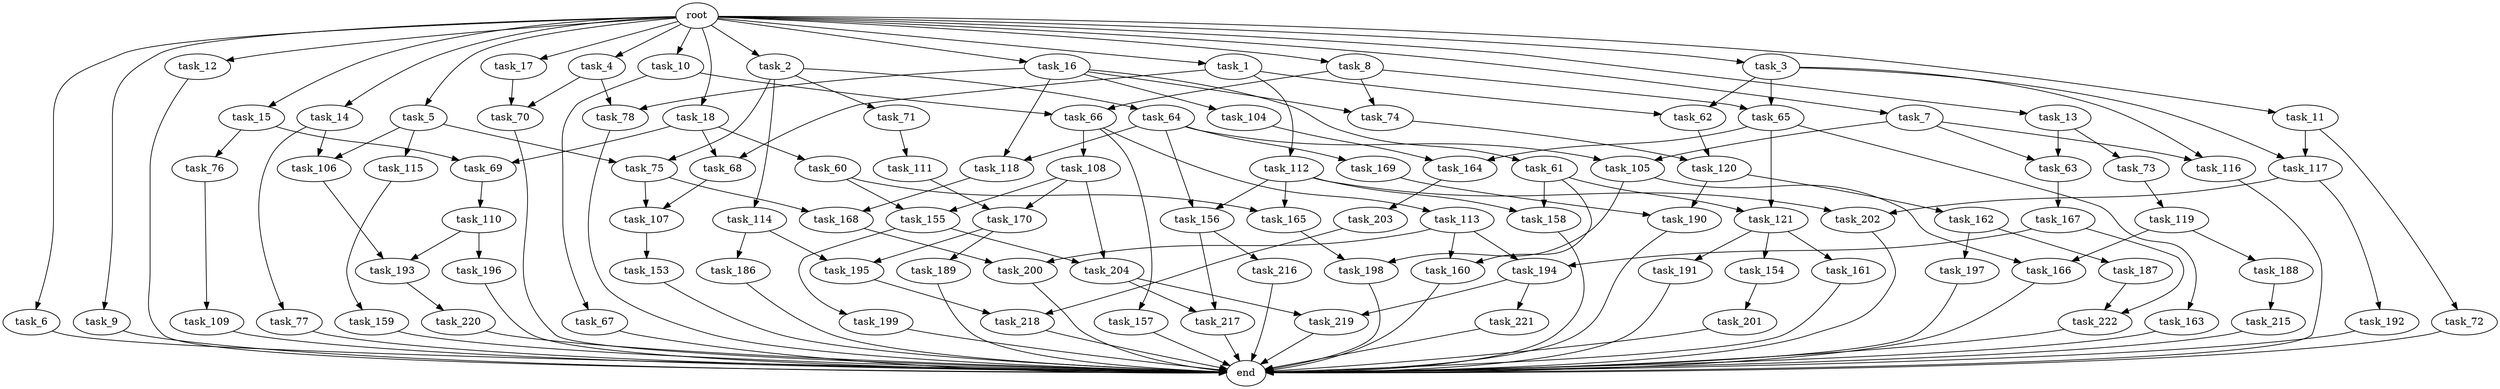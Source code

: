 digraph G {
  root [size="0.000000"];
  task_1 [size="102.400000"];
  task_2 [size="102.400000"];
  task_3 [size="102.400000"];
  task_4 [size="102.400000"];
  task_5 [size="102.400000"];
  task_6 [size="102.400000"];
  task_7 [size="102.400000"];
  task_8 [size="102.400000"];
  task_9 [size="102.400000"];
  task_10 [size="102.400000"];
  task_11 [size="102.400000"];
  task_12 [size="102.400000"];
  task_13 [size="102.400000"];
  task_14 [size="102.400000"];
  task_15 [size="102.400000"];
  task_16 [size="102.400000"];
  task_17 [size="102.400000"];
  task_18 [size="102.400000"];
  task_60 [size="42090679500.800003"];
  task_61 [size="7730941132.800000"];
  task_62 [size="91053306675.200012"];
  task_63 [size="139156940390.399994"];
  task_64 [size="3435973836.800000"];
  task_65 [size="111669149696.000000"];
  task_66 [size="97066260889.600006"];
  task_67 [size="54975581388.800003"];
  task_68 [size="63565515980.800003"];
  task_69 [size="63565515980.800003"];
  task_70 [size="73014444032.000000"];
  task_71 [size="3435973836.800000"];
  task_72 [size="69578470195.199997"];
  task_73 [size="69578470195.199997"];
  task_74 [size="49821620633.600006"];
  task_75 [size="45526653337.600006"];
  task_76 [size="21474836480.000000"];
  task_77 [size="3435973836.800000"];
  task_78 [size="77309411328.000000"];
  task_104 [size="7730941132.800000"];
  task_105 [size="91053306675.200012"];
  task_106 [size="45526653337.600006"];
  task_107 [size="42949672960.000000"];
  task_108 [size="69578470195.199997"];
  task_109 [size="13743895347.200001"];
  task_110 [size="21474836480.000000"];
  task_111 [size="85899345920.000000"];
  task_112 [size="21474836480.000000"];
  task_113 [size="69578470195.199997"];
  task_114 [size="3435973836.800000"];
  task_115 [size="42090679500.800003"];
  task_116 [size="139156940390.399994"];
  task_117 [size="139156940390.399994"];
  task_118 [size="29205777612.800003"];
  task_119 [size="54975581388.800003"];
  task_120 [size="85899345920.000000"];
  task_121 [size="100502234726.400009"];
  task_153 [size="21474836480.000000"];
  task_154 [size="30923764531.200001"];
  task_155 [size="21474836480.000000"];
  task_156 [size="42949672960.000000"];
  task_157 [size="69578470195.199997"];
  task_158 [size="52398601011.200005"];
  task_159 [size="42090679500.800003"];
  task_160 [size="61847529062.400002"];
  task_161 [size="30923764531.200001"];
  task_162 [size="42090679500.800003"];
  task_163 [size="69578470195.199997"];
  task_164 [size="111669149696.000000"];
  task_165 [size="29205777612.800003"];
  task_166 [size="97066260889.600006"];
  task_167 [size="42090679500.800003"];
  task_168 [size="91053306675.200012"];
  task_169 [size="21474836480.000000"];
  task_170 [size="55834574848.000000"];
  task_186 [size="30923764531.200001"];
  task_187 [size="7730941132.800000"];
  task_188 [size="42090679500.800003"];
  task_189 [size="42090679500.800003"];
  task_190 [size="63565515980.800003"];
  task_191 [size="30923764531.200001"];
  task_192 [size="69578470195.199997"];
  task_193 [size="83322365542.400009"];
  task_194 [size="44667659878.400002"];
  task_195 [size="73014444032.000000"];
  task_196 [size="13743895347.200001"];
  task_197 [size="7730941132.800000"];
  task_198 [size="68719476736.000000"];
  task_199 [size="85899345920.000000"];
  task_200 [size="100502234726.400009"];
  task_201 [size="85899345920.000000"];
  task_202 [size="91053306675.200012"];
  task_203 [size="3435973836.800000"];
  task_204 [size="99643241267.200012"];
  task_215 [size="21474836480.000000"];
  task_216 [size="85899345920.000000"];
  task_217 [size="107374182400.000000"];
  task_218 [size="124554051584.000000"];
  task_219 [size="91053306675.200012"];
  task_220 [size="42090679500.800003"];
  task_221 [size="69578470195.199997"];
  task_222 [size="83322365542.400009"];
  end [size="0.000000"];

  root -> task_1 [size="1.000000"];
  root -> task_2 [size="1.000000"];
  root -> task_3 [size="1.000000"];
  root -> task_4 [size="1.000000"];
  root -> task_5 [size="1.000000"];
  root -> task_6 [size="1.000000"];
  root -> task_7 [size="1.000000"];
  root -> task_8 [size="1.000000"];
  root -> task_9 [size="1.000000"];
  root -> task_10 [size="1.000000"];
  root -> task_11 [size="1.000000"];
  root -> task_12 [size="1.000000"];
  root -> task_13 [size="1.000000"];
  root -> task_14 [size="1.000000"];
  root -> task_15 [size="1.000000"];
  root -> task_16 [size="1.000000"];
  root -> task_17 [size="1.000000"];
  root -> task_18 [size="1.000000"];
  task_1 -> task_62 [size="209715200.000000"];
  task_1 -> task_68 [size="209715200.000000"];
  task_1 -> task_112 [size="209715200.000000"];
  task_2 -> task_64 [size="33554432.000000"];
  task_2 -> task_71 [size="33554432.000000"];
  task_2 -> task_75 [size="33554432.000000"];
  task_2 -> task_114 [size="33554432.000000"];
  task_3 -> task_62 [size="679477248.000000"];
  task_3 -> task_65 [size="679477248.000000"];
  task_3 -> task_116 [size="679477248.000000"];
  task_3 -> task_117 [size="679477248.000000"];
  task_4 -> task_70 [size="679477248.000000"];
  task_4 -> task_78 [size="679477248.000000"];
  task_5 -> task_75 [size="411041792.000000"];
  task_5 -> task_106 [size="411041792.000000"];
  task_5 -> task_115 [size="411041792.000000"];
  task_6 -> end [size="1.000000"];
  task_7 -> task_63 [size="679477248.000000"];
  task_7 -> task_105 [size="679477248.000000"];
  task_7 -> task_116 [size="679477248.000000"];
  task_8 -> task_65 [size="411041792.000000"];
  task_8 -> task_66 [size="411041792.000000"];
  task_8 -> task_74 [size="411041792.000000"];
  task_9 -> end [size="1.000000"];
  task_10 -> task_66 [size="536870912.000000"];
  task_10 -> task_67 [size="536870912.000000"];
  task_11 -> task_72 [size="679477248.000000"];
  task_11 -> task_117 [size="679477248.000000"];
  task_12 -> end [size="1.000000"];
  task_13 -> task_63 [size="679477248.000000"];
  task_13 -> task_73 [size="679477248.000000"];
  task_14 -> task_77 [size="33554432.000000"];
  task_14 -> task_106 [size="33554432.000000"];
  task_15 -> task_69 [size="209715200.000000"];
  task_15 -> task_76 [size="209715200.000000"];
  task_16 -> task_61 [size="75497472.000000"];
  task_16 -> task_74 [size="75497472.000000"];
  task_16 -> task_78 [size="75497472.000000"];
  task_16 -> task_104 [size="75497472.000000"];
  task_16 -> task_118 [size="75497472.000000"];
  task_17 -> task_70 [size="33554432.000000"];
  task_18 -> task_60 [size="411041792.000000"];
  task_18 -> task_68 [size="411041792.000000"];
  task_18 -> task_69 [size="411041792.000000"];
  task_60 -> task_155 [size="75497472.000000"];
  task_60 -> task_165 [size="75497472.000000"];
  task_61 -> task_121 [size="301989888.000000"];
  task_61 -> task_158 [size="301989888.000000"];
  task_61 -> task_160 [size="301989888.000000"];
  task_62 -> task_120 [size="301989888.000000"];
  task_63 -> task_167 [size="411041792.000000"];
  task_64 -> task_105 [size="209715200.000000"];
  task_64 -> task_118 [size="209715200.000000"];
  task_64 -> task_156 [size="209715200.000000"];
  task_64 -> task_169 [size="209715200.000000"];
  task_65 -> task_121 [size="679477248.000000"];
  task_65 -> task_163 [size="679477248.000000"];
  task_65 -> task_164 [size="679477248.000000"];
  task_66 -> task_108 [size="679477248.000000"];
  task_66 -> task_113 [size="679477248.000000"];
  task_66 -> task_157 [size="679477248.000000"];
  task_67 -> end [size="1.000000"];
  task_68 -> task_107 [size="209715200.000000"];
  task_69 -> task_110 [size="209715200.000000"];
  task_70 -> end [size="1.000000"];
  task_71 -> task_111 [size="838860800.000000"];
  task_72 -> end [size="1.000000"];
  task_73 -> task_119 [size="536870912.000000"];
  task_74 -> task_120 [size="536870912.000000"];
  task_75 -> task_107 [size="209715200.000000"];
  task_75 -> task_168 [size="209715200.000000"];
  task_76 -> task_109 [size="134217728.000000"];
  task_77 -> end [size="1.000000"];
  task_78 -> end [size="1.000000"];
  task_104 -> task_164 [size="411041792.000000"];
  task_105 -> task_166 [size="536870912.000000"];
  task_105 -> task_198 [size="536870912.000000"];
  task_106 -> task_193 [size="679477248.000000"];
  task_107 -> task_153 [size="209715200.000000"];
  task_108 -> task_155 [size="134217728.000000"];
  task_108 -> task_170 [size="134217728.000000"];
  task_108 -> task_204 [size="134217728.000000"];
  task_109 -> end [size="1.000000"];
  task_110 -> task_193 [size="134217728.000000"];
  task_110 -> task_196 [size="134217728.000000"];
  task_111 -> task_170 [size="411041792.000000"];
  task_112 -> task_156 [size="209715200.000000"];
  task_112 -> task_158 [size="209715200.000000"];
  task_112 -> task_165 [size="209715200.000000"];
  task_112 -> task_202 [size="209715200.000000"];
  task_113 -> task_160 [size="301989888.000000"];
  task_113 -> task_194 [size="301989888.000000"];
  task_113 -> task_200 [size="301989888.000000"];
  task_114 -> task_186 [size="301989888.000000"];
  task_114 -> task_195 [size="301989888.000000"];
  task_115 -> task_159 [size="411041792.000000"];
  task_116 -> end [size="1.000000"];
  task_117 -> task_192 [size="679477248.000000"];
  task_117 -> task_202 [size="679477248.000000"];
  task_118 -> task_168 [size="679477248.000000"];
  task_119 -> task_166 [size="411041792.000000"];
  task_119 -> task_188 [size="411041792.000000"];
  task_120 -> task_162 [size="411041792.000000"];
  task_120 -> task_190 [size="411041792.000000"];
  task_121 -> task_154 [size="301989888.000000"];
  task_121 -> task_161 [size="301989888.000000"];
  task_121 -> task_191 [size="301989888.000000"];
  task_153 -> end [size="1.000000"];
  task_154 -> task_201 [size="838860800.000000"];
  task_155 -> task_199 [size="838860800.000000"];
  task_155 -> task_204 [size="838860800.000000"];
  task_156 -> task_216 [size="838860800.000000"];
  task_156 -> task_217 [size="838860800.000000"];
  task_157 -> end [size="1.000000"];
  task_158 -> end [size="1.000000"];
  task_159 -> end [size="1.000000"];
  task_160 -> end [size="1.000000"];
  task_161 -> end [size="1.000000"];
  task_162 -> task_187 [size="75497472.000000"];
  task_162 -> task_197 [size="75497472.000000"];
  task_163 -> end [size="1.000000"];
  task_164 -> task_203 [size="33554432.000000"];
  task_165 -> task_198 [size="134217728.000000"];
  task_166 -> end [size="1.000000"];
  task_167 -> task_194 [size="134217728.000000"];
  task_167 -> task_222 [size="134217728.000000"];
  task_168 -> task_200 [size="679477248.000000"];
  task_169 -> task_190 [size="209715200.000000"];
  task_170 -> task_189 [size="411041792.000000"];
  task_170 -> task_195 [size="411041792.000000"];
  task_186 -> end [size="1.000000"];
  task_187 -> task_222 [size="679477248.000000"];
  task_188 -> task_215 [size="209715200.000000"];
  task_189 -> end [size="1.000000"];
  task_190 -> end [size="1.000000"];
  task_191 -> end [size="1.000000"];
  task_192 -> end [size="1.000000"];
  task_193 -> task_220 [size="411041792.000000"];
  task_194 -> task_219 [size="679477248.000000"];
  task_194 -> task_221 [size="679477248.000000"];
  task_195 -> task_218 [size="679477248.000000"];
  task_196 -> end [size="1.000000"];
  task_197 -> end [size="1.000000"];
  task_198 -> end [size="1.000000"];
  task_199 -> end [size="1.000000"];
  task_200 -> end [size="1.000000"];
  task_201 -> end [size="1.000000"];
  task_202 -> end [size="1.000000"];
  task_203 -> task_218 [size="536870912.000000"];
  task_204 -> task_217 [size="209715200.000000"];
  task_204 -> task_219 [size="209715200.000000"];
  task_215 -> end [size="1.000000"];
  task_216 -> end [size="1.000000"];
  task_217 -> end [size="1.000000"];
  task_218 -> end [size="1.000000"];
  task_219 -> end [size="1.000000"];
  task_220 -> end [size="1.000000"];
  task_221 -> end [size="1.000000"];
  task_222 -> end [size="1.000000"];
}
